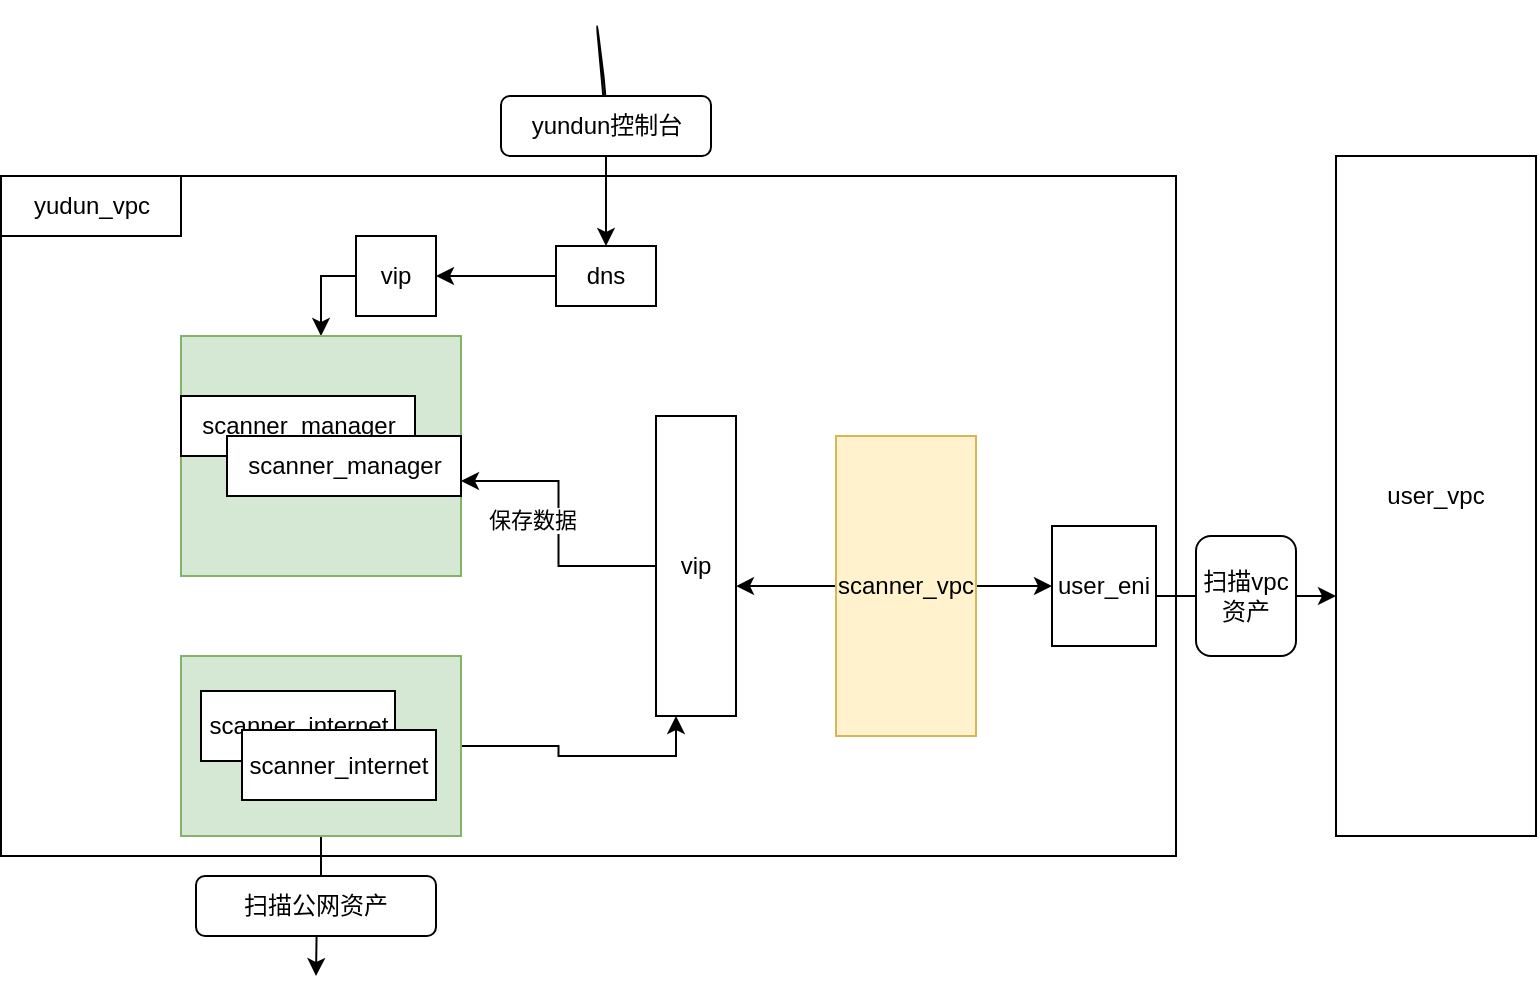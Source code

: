 <mxfile version="13.6.6" type="github">
  <diagram id="wVjcUUEIHYKsJOjNvUZC" name="Page-1">
    <mxGraphModel dx="1609" dy="437" grid="1" gridSize="10" guides="1" tooltips="1" connect="1" arrows="1" fold="1" page="1" pageScale="1" pageWidth="827" pageHeight="1169" math="0" shadow="0">
      <root>
        <mxCell id="0" />
        <mxCell id="1" parent="0" />
        <mxCell id="gsyiKU60q8panY_dlVR0-2" value="" style="rounded=0;whiteSpace=wrap;html=1;" vertex="1" parent="1">
          <mxGeometry x="-7.5" y="290" width="587.5" height="340" as="geometry" />
        </mxCell>
        <mxCell id="gsyiKU60q8panY_dlVR0-3" value="yudun_vpc" style="rounded=0;whiteSpace=wrap;html=1;" vertex="1" parent="1">
          <mxGeometry x="-7.5" y="290" width="90" height="30" as="geometry" />
        </mxCell>
        <mxCell id="gsyiKU60q8panY_dlVR0-12" value="" style="edgeStyle=orthogonalEdgeStyle;rounded=0;orthogonalLoop=1;jettySize=auto;html=1;" edge="1" parent="1" source="gsyiKU60q8panY_dlVR0-10" target="gsyiKU60q8panY_dlVR0-11">
          <mxGeometry relative="1" as="geometry" />
        </mxCell>
        <mxCell id="gsyiKU60q8panY_dlVR0-10" value="dns" style="rounded=0;whiteSpace=wrap;html=1;" vertex="1" parent="1">
          <mxGeometry x="270" y="325" width="50" height="30" as="geometry" />
        </mxCell>
        <mxCell id="gsyiKU60q8panY_dlVR0-57" style="edgeStyle=orthogonalEdgeStyle;rounded=0;orthogonalLoop=1;jettySize=auto;html=1;exitX=0;exitY=0.5;exitDx=0;exitDy=0;entryX=0.5;entryY=0;entryDx=0;entryDy=0;" edge="1" parent="1" source="gsyiKU60q8panY_dlVR0-11" target="gsyiKU60q8panY_dlVR0-49">
          <mxGeometry relative="1" as="geometry" />
        </mxCell>
        <mxCell id="gsyiKU60q8panY_dlVR0-11" value="vip" style="whiteSpace=wrap;html=1;aspect=fixed;" vertex="1" parent="1">
          <mxGeometry x="170" y="320" width="40" height="40" as="geometry" />
        </mxCell>
        <mxCell id="gsyiKU60q8panY_dlVR0-15" value="" style="endArrow=classic;html=1;" edge="1" parent="1" source="gsyiKU60q8panY_dlVR0-16" target="gsyiKU60q8panY_dlVR0-10">
          <mxGeometry width="50" height="50" relative="1" as="geometry">
            <mxPoint x="260" y="170" as="sourcePoint" />
            <mxPoint x="240" y="280" as="targetPoint" />
            <Array as="points">
              <mxPoint x="290" y="210" />
              <mxPoint x="295" y="250" />
            </Array>
          </mxGeometry>
        </mxCell>
        <mxCell id="gsyiKU60q8panY_dlVR0-49" value="" style="rounded=0;whiteSpace=wrap;html=1;fillColor=#d5e8d4;strokeColor=#82b366;" vertex="1" parent="1">
          <mxGeometry x="82.5" y="370" width="140" height="120" as="geometry" />
        </mxCell>
        <mxCell id="gsyiKU60q8panY_dlVR0-50" value="scanner_manager" style="rounded=0;whiteSpace=wrap;html=1;" vertex="1" parent="1">
          <mxGeometry x="82.5" y="400" width="117" height="30" as="geometry" />
        </mxCell>
        <mxCell id="gsyiKU60q8panY_dlVR0-55" value="scanner_manager" style="rounded=0;whiteSpace=wrap;html=1;" vertex="1" parent="1">
          <mxGeometry x="105.5" y="420" width="117" height="30" as="geometry" />
        </mxCell>
        <mxCell id="gsyiKU60q8panY_dlVR0-64" style="edgeStyle=orthogonalEdgeStyle;rounded=0;orthogonalLoop=1;jettySize=auto;html=1;exitX=0.5;exitY=1;exitDx=0;exitDy=0;" edge="1" parent="1" source="gsyiKU60q8panY_dlVR0-59">
          <mxGeometry relative="1" as="geometry">
            <mxPoint x="150" y="690" as="targetPoint" />
          </mxGeometry>
        </mxCell>
        <mxCell id="gsyiKU60q8panY_dlVR0-75" style="edgeStyle=orthogonalEdgeStyle;rounded=0;orthogonalLoop=1;jettySize=auto;html=1;exitX=1;exitY=0.5;exitDx=0;exitDy=0;entryX=0.25;entryY=1;entryDx=0;entryDy=0;" edge="1" parent="1" source="gsyiKU60q8panY_dlVR0-59" target="gsyiKU60q8panY_dlVR0-66">
          <mxGeometry relative="1" as="geometry" />
        </mxCell>
        <mxCell id="gsyiKU60q8panY_dlVR0-59" value="" style="rounded=0;whiteSpace=wrap;html=1;fillColor=#d5e8d4;strokeColor=#82b366;" vertex="1" parent="1">
          <mxGeometry x="82.5" y="530" width="140" height="90" as="geometry" />
        </mxCell>
        <mxCell id="gsyiKU60q8panY_dlVR0-60" value="scanner_internet" style="rounded=0;whiteSpace=wrap;html=1;" vertex="1" parent="1">
          <mxGeometry x="92.5" y="547.5" width="97" height="35" as="geometry" />
        </mxCell>
        <mxCell id="gsyiKU60q8panY_dlVR0-61" value="scanner_internet" style="rounded=0;whiteSpace=wrap;html=1;" vertex="1" parent="1">
          <mxGeometry x="113" y="567" width="97" height="35" as="geometry" />
        </mxCell>
        <mxCell id="gsyiKU60q8panY_dlVR0-65" value="扫描公网资产" style="rounded=1;whiteSpace=wrap;html=1;" vertex="1" parent="1">
          <mxGeometry x="90" y="640" width="120" height="30" as="geometry" />
        </mxCell>
        <mxCell id="gsyiKU60q8panY_dlVR0-73" style="edgeStyle=orthogonalEdgeStyle;rounded=0;orthogonalLoop=1;jettySize=auto;html=1;entryX=1;entryY=0.75;entryDx=0;entryDy=0;" edge="1" parent="1" source="gsyiKU60q8panY_dlVR0-66" target="gsyiKU60q8panY_dlVR0-55">
          <mxGeometry relative="1" as="geometry" />
        </mxCell>
        <mxCell id="gsyiKU60q8panY_dlVR0-74" value="保存数据" style="edgeLabel;html=1;align=center;verticalAlign=middle;resizable=0;points=[];" vertex="1" connectable="0" parent="gsyiKU60q8panY_dlVR0-73">
          <mxGeometry x="-0.304" y="-12" relative="1" as="geometry">
            <mxPoint x="-14" y="-11" as="offset" />
          </mxGeometry>
        </mxCell>
        <mxCell id="gsyiKU60q8panY_dlVR0-66" value="vip" style="rounded=0;whiteSpace=wrap;html=1;" vertex="1" parent="1">
          <mxGeometry x="320" y="410" width="40" height="150" as="geometry" />
        </mxCell>
        <mxCell id="gsyiKU60q8panY_dlVR0-69" value="" style="edgeStyle=orthogonalEdgeStyle;rounded=0;orthogonalLoop=1;jettySize=auto;html=1;" edge="1" parent="1" source="gsyiKU60q8panY_dlVR0-67" target="gsyiKU60q8panY_dlVR0-68">
          <mxGeometry relative="1" as="geometry" />
        </mxCell>
        <mxCell id="gsyiKU60q8panY_dlVR0-76" style="edgeStyle=orthogonalEdgeStyle;rounded=0;orthogonalLoop=1;jettySize=auto;html=1;exitX=0;exitY=0.5;exitDx=0;exitDy=0;entryX=1;entryY=0.567;entryDx=0;entryDy=0;entryPerimeter=0;" edge="1" parent="1" source="gsyiKU60q8panY_dlVR0-67" target="gsyiKU60q8panY_dlVR0-66">
          <mxGeometry relative="1" as="geometry" />
        </mxCell>
        <mxCell id="gsyiKU60q8panY_dlVR0-67" value="scanner_vpc" style="rounded=0;whiteSpace=wrap;html=1;fillColor=#fff2cc;strokeColor=#d6b656;" vertex="1" parent="1">
          <mxGeometry x="410" y="420" width="70" height="150" as="geometry" />
        </mxCell>
        <mxCell id="gsyiKU60q8panY_dlVR0-68" value="user_eni" style="whiteSpace=wrap;html=1;rounded=0;" vertex="1" parent="1">
          <mxGeometry x="518" y="465" width="52" height="60" as="geometry" />
        </mxCell>
        <mxCell id="gsyiKU60q8panY_dlVR0-70" value="" style="endArrow=classic;html=1;" edge="1" parent="1">
          <mxGeometry width="50" height="50" relative="1" as="geometry">
            <mxPoint x="570" y="500" as="sourcePoint" />
            <mxPoint x="660" y="500" as="targetPoint" />
            <Array as="points">
              <mxPoint x="660" y="500" />
            </Array>
          </mxGeometry>
        </mxCell>
        <mxCell id="gsyiKU60q8panY_dlVR0-72" value="扫描vpc资产" style="rounded=1;whiteSpace=wrap;html=1;" vertex="1" parent="1">
          <mxGeometry x="590" y="470" width="50" height="60" as="geometry" />
        </mxCell>
        <mxCell id="gsyiKU60q8panY_dlVR0-77" value="user_vpc" style="rounded=0;whiteSpace=wrap;html=1;" vertex="1" parent="1">
          <mxGeometry x="660" y="280" width="100" height="340" as="geometry" />
        </mxCell>
        <mxCell id="gsyiKU60q8panY_dlVR0-16" value="yundun控制台" style="rounded=1;whiteSpace=wrap;html=1;" vertex="1" parent="1">
          <mxGeometry x="242.5" y="250" width="105" height="30" as="geometry" />
        </mxCell>
      </root>
    </mxGraphModel>
  </diagram>
</mxfile>
